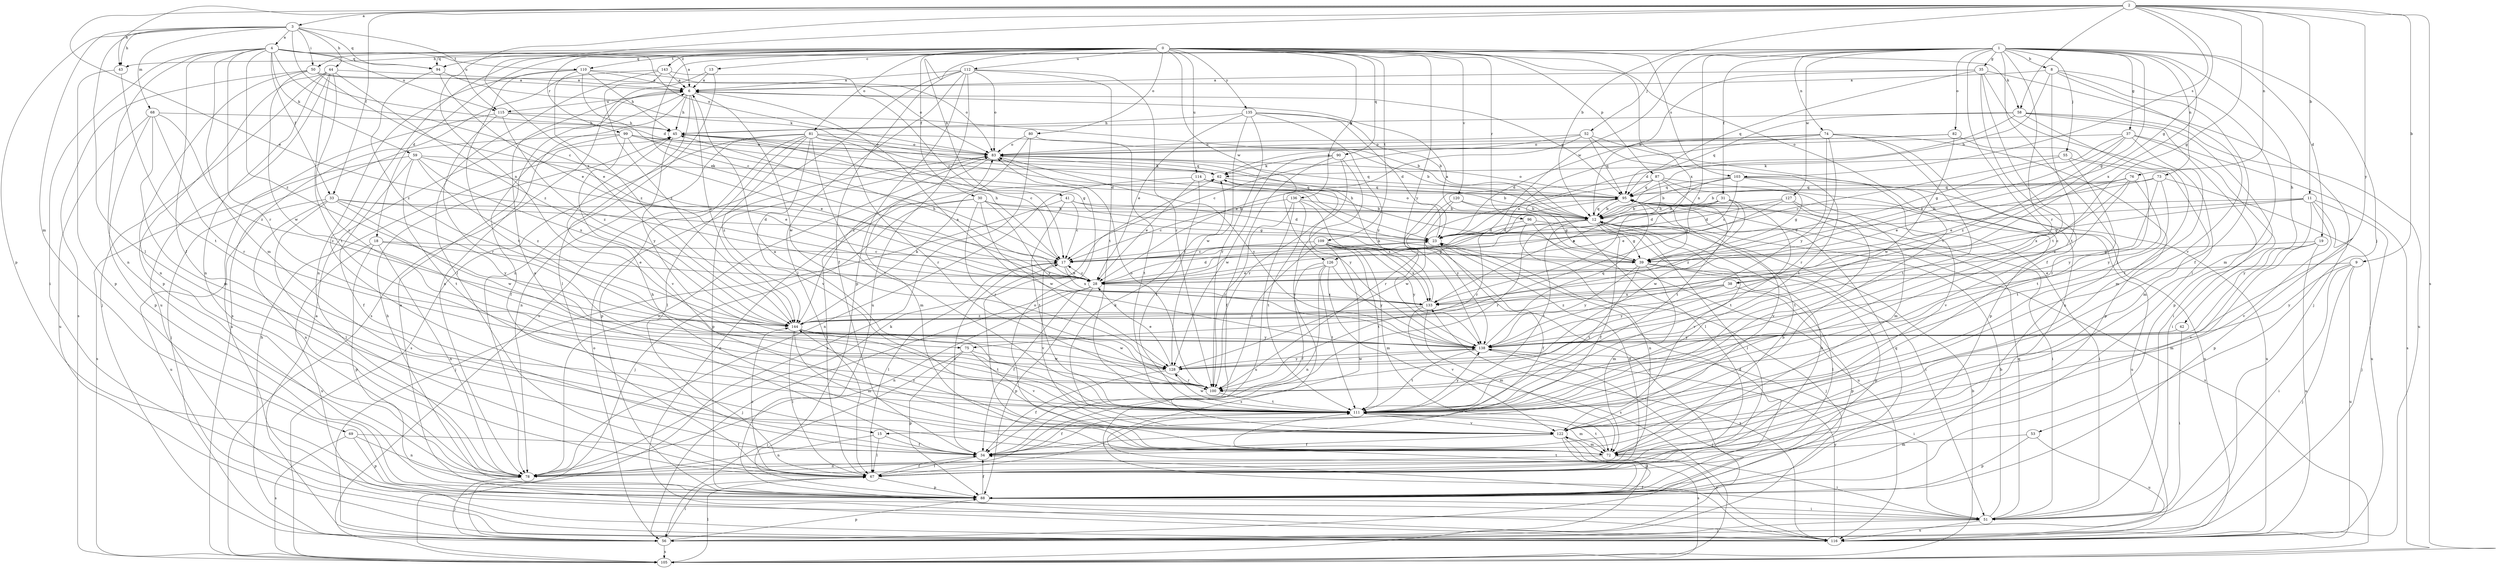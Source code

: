 strict digraph  {
0;
1;
2;
3;
4;
6;
8;
9;
11;
12;
13;
15;
17;
18;
19;
23;
28;
30;
31;
33;
34;
35;
37;
38;
39;
41;
42;
43;
44;
45;
50;
51;
52;
53;
55;
56;
58;
59;
62;
67;
68;
69;
72;
73;
74;
75;
76;
78;
80;
81;
82;
83;
87;
88;
90;
94;
95;
96;
99;
100;
103;
105;
109;
110;
111;
112;
114;
115;
116;
120;
122;
126;
127;
128;
133;
135;
136;
138;
143;
144;
0 -> 13  [label=c];
0 -> 15  [label=c];
0 -> 18  [label=d];
0 -> 28  [label=e];
0 -> 30  [label=f];
0 -> 41  [label=h];
0 -> 50  [label=i];
0 -> 58  [label=k];
0 -> 80  [label=o];
0 -> 81  [label=o];
0 -> 87  [label=p];
0 -> 90  [label=q];
0 -> 94  [label=q];
0 -> 96  [label=r];
0 -> 99  [label=r];
0 -> 103  [label=s];
0 -> 109  [label=t];
0 -> 110  [label=t];
0 -> 112  [label=u];
0 -> 114  [label=u];
0 -> 120  [label=v];
0 -> 122  [label=v];
0 -> 126  [label=w];
0 -> 133  [label=x];
0 -> 135  [label=y];
0 -> 136  [label=y];
0 -> 138  [label=y];
0 -> 143  [label=z];
1 -> 8  [label=b];
1 -> 15  [label=c];
1 -> 19  [label=d];
1 -> 31  [label=f];
1 -> 35  [label=g];
1 -> 37  [label=g];
1 -> 38  [label=g];
1 -> 42  [label=h];
1 -> 43  [label=h];
1 -> 52  [label=j];
1 -> 53  [label=j];
1 -> 55  [label=j];
1 -> 67  [label=l];
1 -> 73  [label=n];
1 -> 74  [label=n];
1 -> 75  [label=n];
1 -> 82  [label=o];
1 -> 94  [label=q];
1 -> 100  [label=r];
1 -> 126  [label=w];
1 -> 127  [label=w];
1 -> 133  [label=x];
2 -> 3  [label=a];
2 -> 9  [label=b];
2 -> 11  [label=b];
2 -> 12  [label=b];
2 -> 28  [label=e];
2 -> 33  [label=f];
2 -> 38  [label=g];
2 -> 39  [label=g];
2 -> 43  [label=h];
2 -> 58  [label=k];
2 -> 75  [label=n];
2 -> 76  [label=n];
2 -> 103  [label=s];
2 -> 105  [label=s];
2 -> 138  [label=y];
2 -> 144  [label=z];
3 -> 4  [label=a];
3 -> 23  [label=d];
3 -> 43  [label=h];
3 -> 44  [label=h];
3 -> 50  [label=i];
3 -> 67  [label=l];
3 -> 68  [label=m];
3 -> 69  [label=m];
3 -> 88  [label=p];
3 -> 94  [label=q];
3 -> 115  [label=u];
4 -> 6  [label=a];
4 -> 17  [label=c];
4 -> 33  [label=f];
4 -> 34  [label=f];
4 -> 51  [label=i];
4 -> 59  [label=k];
4 -> 72  [label=m];
4 -> 78  [label=n];
4 -> 83  [label=o];
4 -> 94  [label=q];
4 -> 100  [label=r];
4 -> 110  [label=t];
4 -> 115  [label=u];
4 -> 144  [label=z];
6 -> 45  [label=h];
6 -> 67  [label=l];
6 -> 78  [label=n];
6 -> 95  [label=q];
6 -> 115  [label=u];
6 -> 128  [label=w];
6 -> 144  [label=z];
8 -> 6  [label=a];
8 -> 12  [label=b];
8 -> 34  [label=f];
8 -> 72  [label=m];
8 -> 111  [label=t];
8 -> 122  [label=v];
9 -> 28  [label=e];
9 -> 51  [label=i];
9 -> 56  [label=j];
9 -> 116  [label=u];
9 -> 138  [label=y];
11 -> 12  [label=b];
11 -> 17  [label=c];
11 -> 39  [label=g];
11 -> 56  [label=j];
11 -> 88  [label=p];
11 -> 122  [label=v];
11 -> 138  [label=y];
12 -> 23  [label=d];
12 -> 34  [label=f];
12 -> 39  [label=g];
12 -> 67  [label=l];
12 -> 95  [label=q];
12 -> 100  [label=r];
12 -> 111  [label=t];
12 -> 122  [label=v];
13 -> 6  [label=a];
13 -> 78  [label=n];
13 -> 105  [label=s];
15 -> 34  [label=f];
15 -> 67  [label=l];
15 -> 78  [label=n];
17 -> 28  [label=e];
17 -> 45  [label=h];
17 -> 67  [label=l];
17 -> 122  [label=v];
17 -> 133  [label=x];
18 -> 17  [label=c];
18 -> 28  [label=e];
18 -> 78  [label=n];
18 -> 88  [label=p];
18 -> 116  [label=u];
19 -> 39  [label=g];
19 -> 72  [label=m];
19 -> 116  [label=u];
19 -> 122  [label=v];
23 -> 17  [label=c];
23 -> 34  [label=f];
23 -> 56  [label=j];
23 -> 83  [label=o];
28 -> 17  [label=c];
28 -> 23  [label=d];
28 -> 34  [label=f];
28 -> 45  [label=h];
28 -> 56  [label=j];
28 -> 78  [label=n];
28 -> 88  [label=p];
28 -> 133  [label=x];
30 -> 12  [label=b];
30 -> 39  [label=g];
30 -> 56  [label=j];
30 -> 67  [label=l];
30 -> 100  [label=r];
30 -> 128  [label=w];
30 -> 138  [label=y];
31 -> 12  [label=b];
31 -> 23  [label=d];
31 -> 28  [label=e];
31 -> 111  [label=t];
31 -> 128  [label=w];
31 -> 144  [label=z];
33 -> 12  [label=b];
33 -> 23  [label=d];
33 -> 67  [label=l];
33 -> 78  [label=n];
33 -> 116  [label=u];
33 -> 128  [label=w];
33 -> 138  [label=y];
34 -> 6  [label=a];
34 -> 17  [label=c];
34 -> 67  [label=l];
35 -> 6  [label=a];
35 -> 12  [label=b];
35 -> 34  [label=f];
35 -> 56  [label=j];
35 -> 67  [label=l];
35 -> 95  [label=q];
35 -> 111  [label=t];
37 -> 28  [label=e];
37 -> 39  [label=g];
37 -> 51  [label=i];
37 -> 83  [label=o];
37 -> 105  [label=s];
37 -> 111  [label=t];
37 -> 144  [label=z];
38 -> 88  [label=p];
38 -> 133  [label=x];
38 -> 138  [label=y];
38 -> 144  [label=z];
39 -> 6  [label=a];
39 -> 45  [label=h];
39 -> 67  [label=l];
39 -> 72  [label=m];
39 -> 88  [label=p];
39 -> 111  [label=t];
39 -> 138  [label=y];
41 -> 12  [label=b];
41 -> 17  [label=c];
41 -> 23  [label=d];
41 -> 56  [label=j];
41 -> 111  [label=t];
42 -> 51  [label=i];
42 -> 138  [label=y];
43 -> 88  [label=p];
43 -> 111  [label=t];
44 -> 6  [label=a];
44 -> 56  [label=j];
44 -> 78  [label=n];
44 -> 88  [label=p];
44 -> 100  [label=r];
44 -> 111  [label=t];
44 -> 116  [label=u];
44 -> 144  [label=z];
45 -> 83  [label=o];
45 -> 95  [label=q];
45 -> 138  [label=y];
50 -> 6  [label=a];
50 -> 28  [label=e];
50 -> 78  [label=n];
50 -> 83  [label=o];
50 -> 105  [label=s];
50 -> 128  [label=w];
51 -> 6  [label=a];
51 -> 12  [label=b];
51 -> 34  [label=f];
51 -> 56  [label=j];
51 -> 95  [label=q];
51 -> 116  [label=u];
52 -> 17  [label=c];
52 -> 28  [label=e];
52 -> 83  [label=o];
52 -> 88  [label=p];
52 -> 95  [label=q];
52 -> 111  [label=t];
53 -> 72  [label=m];
53 -> 88  [label=p];
53 -> 116  [label=u];
55 -> 17  [label=c];
55 -> 62  [label=k];
55 -> 100  [label=r];
55 -> 111  [label=t];
56 -> 6  [label=a];
56 -> 45  [label=h];
56 -> 67  [label=l];
56 -> 83  [label=o];
56 -> 88  [label=p];
56 -> 105  [label=s];
58 -> 23  [label=d];
58 -> 45  [label=h];
58 -> 51  [label=i];
58 -> 72  [label=m];
58 -> 88  [label=p];
58 -> 95  [label=q];
58 -> 116  [label=u];
59 -> 28  [label=e];
59 -> 34  [label=f];
59 -> 62  [label=k];
59 -> 105  [label=s];
59 -> 111  [label=t];
59 -> 133  [label=x];
59 -> 144  [label=z];
62 -> 95  [label=q];
62 -> 138  [label=y];
67 -> 12  [label=b];
67 -> 23  [label=d];
67 -> 34  [label=f];
67 -> 88  [label=p];
67 -> 144  [label=z];
68 -> 45  [label=h];
68 -> 72  [label=m];
68 -> 88  [label=p];
68 -> 100  [label=r];
68 -> 116  [label=u];
68 -> 144  [label=z];
69 -> 34  [label=f];
69 -> 78  [label=n];
69 -> 88  [label=p];
69 -> 105  [label=s];
72 -> 12  [label=b];
72 -> 17  [label=c];
72 -> 45  [label=h];
72 -> 51  [label=i];
72 -> 78  [label=n];
72 -> 83  [label=o];
72 -> 111  [label=t];
73 -> 28  [label=e];
73 -> 95  [label=q];
73 -> 111  [label=t];
73 -> 116  [label=u];
73 -> 138  [label=y];
74 -> 23  [label=d];
74 -> 28  [label=e];
74 -> 78  [label=n];
74 -> 83  [label=o];
74 -> 88  [label=p];
74 -> 100  [label=r];
74 -> 111  [label=t];
74 -> 138  [label=y];
75 -> 56  [label=j];
75 -> 88  [label=p];
75 -> 122  [label=v];
75 -> 128  [label=w];
76 -> 12  [label=b];
76 -> 28  [label=e];
76 -> 95  [label=q];
76 -> 133  [label=x];
76 -> 138  [label=y];
76 -> 144  [label=z];
78 -> 56  [label=j];
78 -> 62  [label=k];
78 -> 83  [label=o];
80 -> 83  [label=o];
80 -> 105  [label=s];
80 -> 111  [label=t];
80 -> 144  [label=z];
81 -> 12  [label=b];
81 -> 17  [label=c];
81 -> 67  [label=l];
81 -> 78  [label=n];
81 -> 83  [label=o];
81 -> 88  [label=p];
81 -> 100  [label=r];
81 -> 105  [label=s];
81 -> 111  [label=t];
81 -> 122  [label=v];
81 -> 144  [label=z];
82 -> 62  [label=k];
82 -> 72  [label=m];
82 -> 83  [label=o];
82 -> 128  [label=w];
83 -> 62  [label=k];
83 -> 72  [label=m];
83 -> 88  [label=p];
83 -> 95  [label=q];
83 -> 138  [label=y];
87 -> 67  [label=l];
87 -> 72  [label=m];
87 -> 95  [label=q];
87 -> 100  [label=r];
87 -> 111  [label=t];
87 -> 116  [label=u];
87 -> 133  [label=x];
88 -> 23  [label=d];
88 -> 34  [label=f];
88 -> 45  [label=h];
88 -> 51  [label=i];
88 -> 95  [label=q];
88 -> 111  [label=t];
90 -> 34  [label=f];
90 -> 62  [label=k];
90 -> 100  [label=r];
90 -> 122  [label=v];
90 -> 128  [label=w];
94 -> 28  [label=e];
94 -> 62  [label=k];
94 -> 144  [label=z];
95 -> 12  [label=b];
95 -> 39  [label=g];
95 -> 51  [label=i];
95 -> 83  [label=o];
95 -> 100  [label=r];
95 -> 105  [label=s];
95 -> 116  [label=u];
95 -> 122  [label=v];
95 -> 128  [label=w];
96 -> 23  [label=d];
96 -> 51  [label=i];
96 -> 78  [label=n];
96 -> 116  [label=u];
99 -> 23  [label=d];
99 -> 28  [label=e];
99 -> 34  [label=f];
99 -> 39  [label=g];
99 -> 56  [label=j];
99 -> 83  [label=o];
99 -> 122  [label=v];
100 -> 83  [label=o];
100 -> 111  [label=t];
103 -> 12  [label=b];
103 -> 17  [label=c];
103 -> 23  [label=d];
103 -> 39  [label=g];
103 -> 95  [label=q];
103 -> 116  [label=u];
103 -> 122  [label=v];
105 -> 12  [label=b];
105 -> 67  [label=l];
109 -> 17  [label=c];
109 -> 39  [label=g];
109 -> 72  [label=m];
109 -> 100  [label=r];
109 -> 105  [label=s];
109 -> 111  [label=t];
109 -> 133  [label=x];
109 -> 138  [label=y];
110 -> 6  [label=a];
110 -> 17  [label=c];
110 -> 45  [label=h];
110 -> 78  [label=n];
110 -> 83  [label=o];
110 -> 111  [label=t];
110 -> 144  [label=z];
111 -> 6  [label=a];
111 -> 34  [label=f];
111 -> 67  [label=l];
111 -> 72  [label=m];
111 -> 122  [label=v];
111 -> 128  [label=w];
111 -> 138  [label=y];
112 -> 6  [label=a];
112 -> 34  [label=f];
112 -> 67  [label=l];
112 -> 83  [label=o];
112 -> 88  [label=p];
112 -> 100  [label=r];
112 -> 105  [label=s];
112 -> 111  [label=t];
112 -> 116  [label=u];
114 -> 12  [label=b];
114 -> 28  [label=e];
114 -> 78  [label=n];
114 -> 95  [label=q];
114 -> 111  [label=t];
115 -> 12  [label=b];
115 -> 45  [label=h];
115 -> 100  [label=r];
115 -> 116  [label=u];
115 -> 144  [label=z];
116 -> 83  [label=o];
116 -> 122  [label=v];
116 -> 133  [label=x];
116 -> 138  [label=y];
120 -> 12  [label=b];
120 -> 39  [label=g];
120 -> 56  [label=j];
120 -> 138  [label=y];
122 -> 34  [label=f];
122 -> 62  [label=k];
122 -> 72  [label=m];
122 -> 88  [label=p];
122 -> 105  [label=s];
122 -> 144  [label=z];
126 -> 28  [label=e];
126 -> 34  [label=f];
126 -> 78  [label=n];
126 -> 105  [label=s];
126 -> 111  [label=t];
126 -> 138  [label=y];
127 -> 12  [label=b];
127 -> 23  [label=d];
127 -> 28  [label=e];
127 -> 51  [label=i];
127 -> 111  [label=t];
128 -> 28  [label=e];
128 -> 34  [label=f];
128 -> 100  [label=r];
128 -> 138  [label=y];
133 -> 62  [label=k];
133 -> 72  [label=m];
133 -> 122  [label=v];
133 -> 144  [label=z];
135 -> 12  [label=b];
135 -> 23  [label=d];
135 -> 28  [label=e];
135 -> 45  [label=h];
135 -> 100  [label=r];
135 -> 128  [label=w];
135 -> 138  [label=y];
136 -> 12  [label=b];
136 -> 17  [label=c];
136 -> 100  [label=r];
136 -> 111  [label=t];
136 -> 116  [label=u];
136 -> 133  [label=x];
138 -> 6  [label=a];
138 -> 51  [label=i];
138 -> 56  [label=j];
138 -> 95  [label=q];
138 -> 111  [label=t];
138 -> 128  [label=w];
143 -> 6  [label=a];
143 -> 17  [label=c];
143 -> 67  [label=l];
143 -> 105  [label=s];
143 -> 144  [label=z];
144 -> 62  [label=k];
144 -> 67  [label=l];
144 -> 72  [label=m];
144 -> 111  [label=t];
144 -> 128  [label=w];
144 -> 138  [label=y];
}
